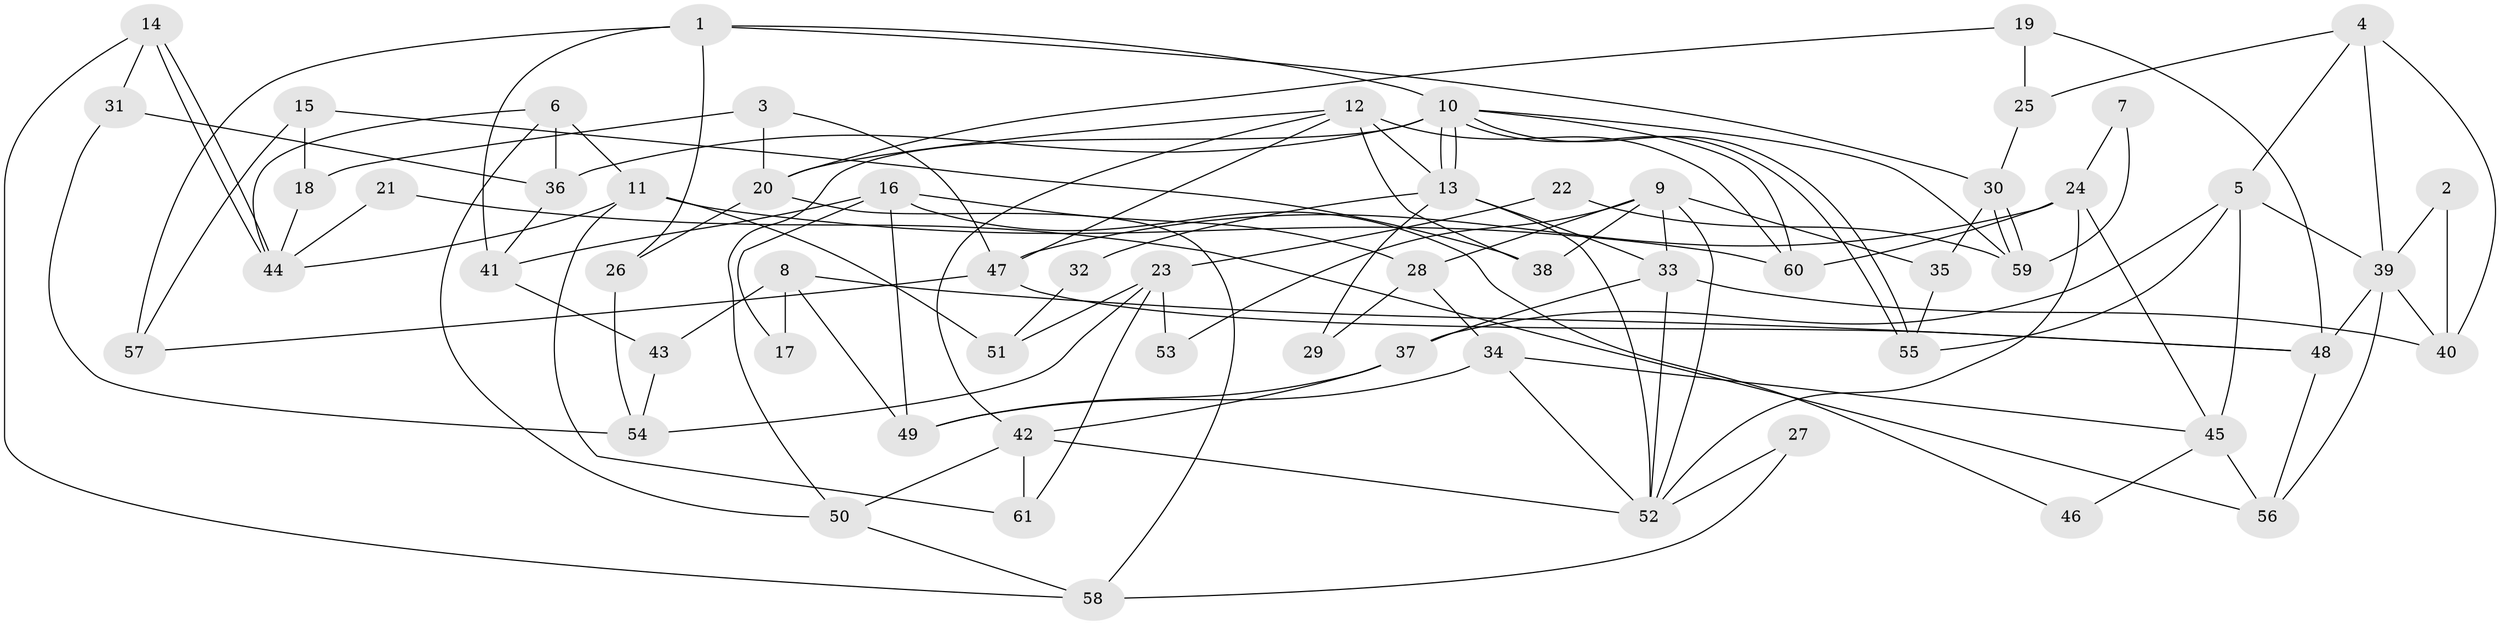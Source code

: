 // coarse degree distribution, {7: 0.023255813953488372, 6: 0.16279069767441862, 2: 0.20930232558139536, 5: 0.2558139534883721, 4: 0.18604651162790697, 3: 0.11627906976744186, 9: 0.023255813953488372, 8: 0.023255813953488372}
// Generated by graph-tools (version 1.1) at 2025/36/03/04/25 23:36:59]
// undirected, 61 vertices, 122 edges
graph export_dot {
  node [color=gray90,style=filled];
  1;
  2;
  3;
  4;
  5;
  6;
  7;
  8;
  9;
  10;
  11;
  12;
  13;
  14;
  15;
  16;
  17;
  18;
  19;
  20;
  21;
  22;
  23;
  24;
  25;
  26;
  27;
  28;
  29;
  30;
  31;
  32;
  33;
  34;
  35;
  36;
  37;
  38;
  39;
  40;
  41;
  42;
  43;
  44;
  45;
  46;
  47;
  48;
  49;
  50;
  51;
  52;
  53;
  54;
  55;
  56;
  57;
  58;
  59;
  60;
  61;
  1 -- 10;
  1 -- 30;
  1 -- 26;
  1 -- 41;
  1 -- 57;
  2 -- 40;
  2 -- 39;
  3 -- 20;
  3 -- 47;
  3 -- 18;
  4 -- 5;
  4 -- 39;
  4 -- 25;
  4 -- 40;
  5 -- 45;
  5 -- 39;
  5 -- 37;
  5 -- 55;
  6 -- 44;
  6 -- 50;
  6 -- 11;
  6 -- 36;
  7 -- 24;
  7 -- 59;
  8 -- 49;
  8 -- 43;
  8 -- 17;
  8 -- 48;
  9 -- 38;
  9 -- 33;
  9 -- 28;
  9 -- 35;
  9 -- 52;
  9 -- 53;
  10 -- 55;
  10 -- 55;
  10 -- 13;
  10 -- 13;
  10 -- 36;
  10 -- 50;
  10 -- 59;
  10 -- 60;
  11 -- 60;
  11 -- 44;
  11 -- 51;
  11 -- 61;
  12 -- 13;
  12 -- 47;
  12 -- 20;
  12 -- 38;
  12 -- 42;
  12 -- 60;
  13 -- 52;
  13 -- 29;
  13 -- 32;
  13 -- 33;
  14 -- 58;
  14 -- 44;
  14 -- 44;
  14 -- 31;
  15 -- 57;
  15 -- 18;
  15 -- 38;
  16 -- 28;
  16 -- 41;
  16 -- 17;
  16 -- 46;
  16 -- 49;
  18 -- 44;
  19 -- 25;
  19 -- 48;
  19 -- 20;
  20 -- 26;
  20 -- 58;
  21 -- 44;
  21 -- 56;
  22 -- 59;
  22 -- 23;
  23 -- 61;
  23 -- 54;
  23 -- 51;
  23 -- 53;
  24 -- 60;
  24 -- 52;
  24 -- 45;
  24 -- 47;
  25 -- 30;
  26 -- 54;
  27 -- 52;
  27 -- 58;
  28 -- 34;
  28 -- 29;
  30 -- 35;
  30 -- 59;
  30 -- 59;
  31 -- 36;
  31 -- 54;
  32 -- 51;
  33 -- 37;
  33 -- 40;
  33 -- 52;
  34 -- 52;
  34 -- 49;
  34 -- 45;
  35 -- 55;
  36 -- 41;
  37 -- 42;
  37 -- 49;
  39 -- 48;
  39 -- 40;
  39 -- 56;
  41 -- 43;
  42 -- 52;
  42 -- 50;
  42 -- 61;
  43 -- 54;
  45 -- 46;
  45 -- 56;
  47 -- 48;
  47 -- 57;
  48 -- 56;
  50 -- 58;
}
